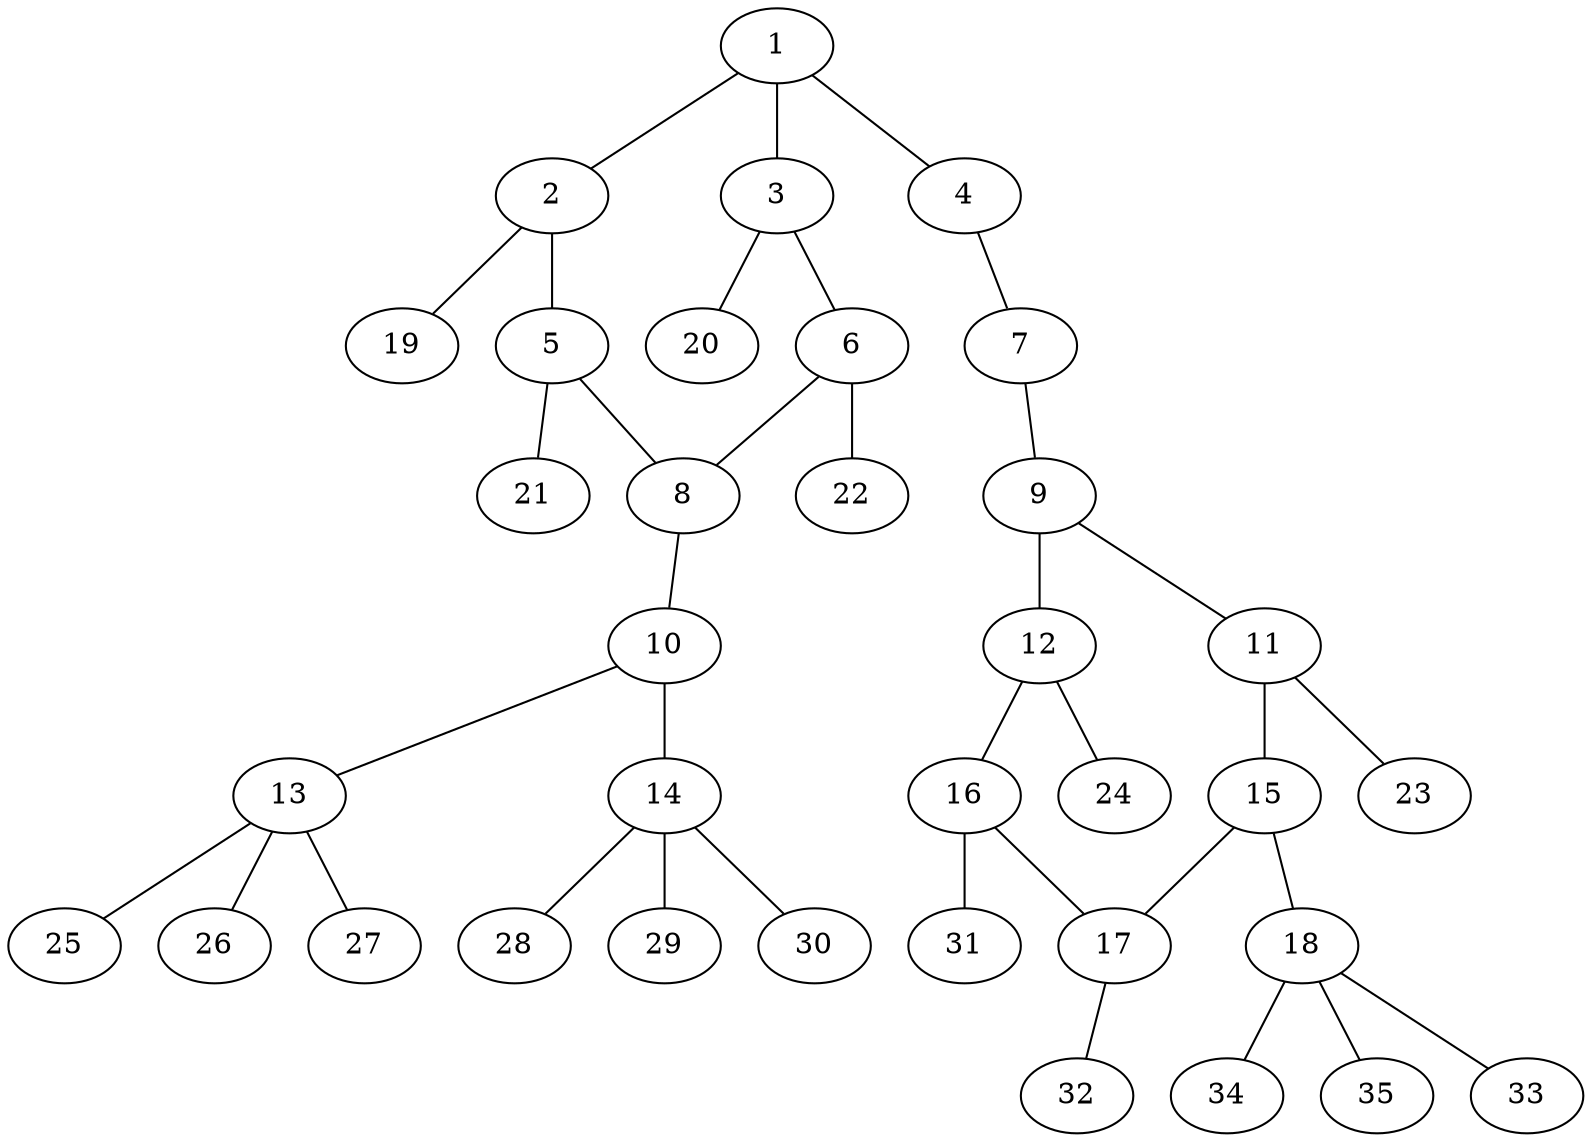 graph molecule_3127 {
	1	 [chem=C];
	2	 [chem=C];
	1 -- 2	 [valence=2];
	3	 [chem=C];
	1 -- 3	 [valence=1];
	4	 [chem=N];
	1 -- 4	 [valence=1];
	5	 [chem=C];
	2 -- 5	 [valence=1];
	19	 [chem=H];
	2 -- 19	 [valence=1];
	6	 [chem=C];
	3 -- 6	 [valence=2];
	20	 [chem=H];
	3 -- 20	 [valence=1];
	7	 [chem=N];
	4 -- 7	 [valence=2];
	8	 [chem=C];
	5 -- 8	 [valence=2];
	21	 [chem=H];
	5 -- 21	 [valence=1];
	6 -- 8	 [valence=1];
	22	 [chem=H];
	6 -- 22	 [valence=1];
	9	 [chem=C];
	7 -- 9	 [valence=1];
	10	 [chem=N];
	8 -- 10	 [valence=1];
	11	 [chem=C];
	9 -- 11	 [valence=2];
	12	 [chem=C];
	9 -- 12	 [valence=1];
	13	 [chem=C];
	10 -- 13	 [valence=1];
	14	 [chem=C];
	10 -- 14	 [valence=1];
	15	 [chem=C];
	11 -- 15	 [valence=1];
	23	 [chem=H];
	11 -- 23	 [valence=1];
	16	 [chem=C];
	12 -- 16	 [valence=2];
	24	 [chem=H];
	12 -- 24	 [valence=1];
	25	 [chem=H];
	13 -- 25	 [valence=1];
	26	 [chem=H];
	13 -- 26	 [valence=1];
	27	 [chem=H];
	13 -- 27	 [valence=1];
	28	 [chem=H];
	14 -- 28	 [valence=1];
	29	 [chem=H];
	14 -- 29	 [valence=1];
	30	 [chem=H];
	14 -- 30	 [valence=1];
	17	 [chem=C];
	15 -- 17	 [valence=2];
	18	 [chem=C];
	15 -- 18	 [valence=1];
	16 -- 17	 [valence=1];
	31	 [chem=H];
	16 -- 31	 [valence=1];
	32	 [chem=H];
	17 -- 32	 [valence=1];
	33	 [chem=H];
	18 -- 33	 [valence=1];
	34	 [chem=H];
	18 -- 34	 [valence=1];
	35	 [chem=H];
	18 -- 35	 [valence=1];
}
